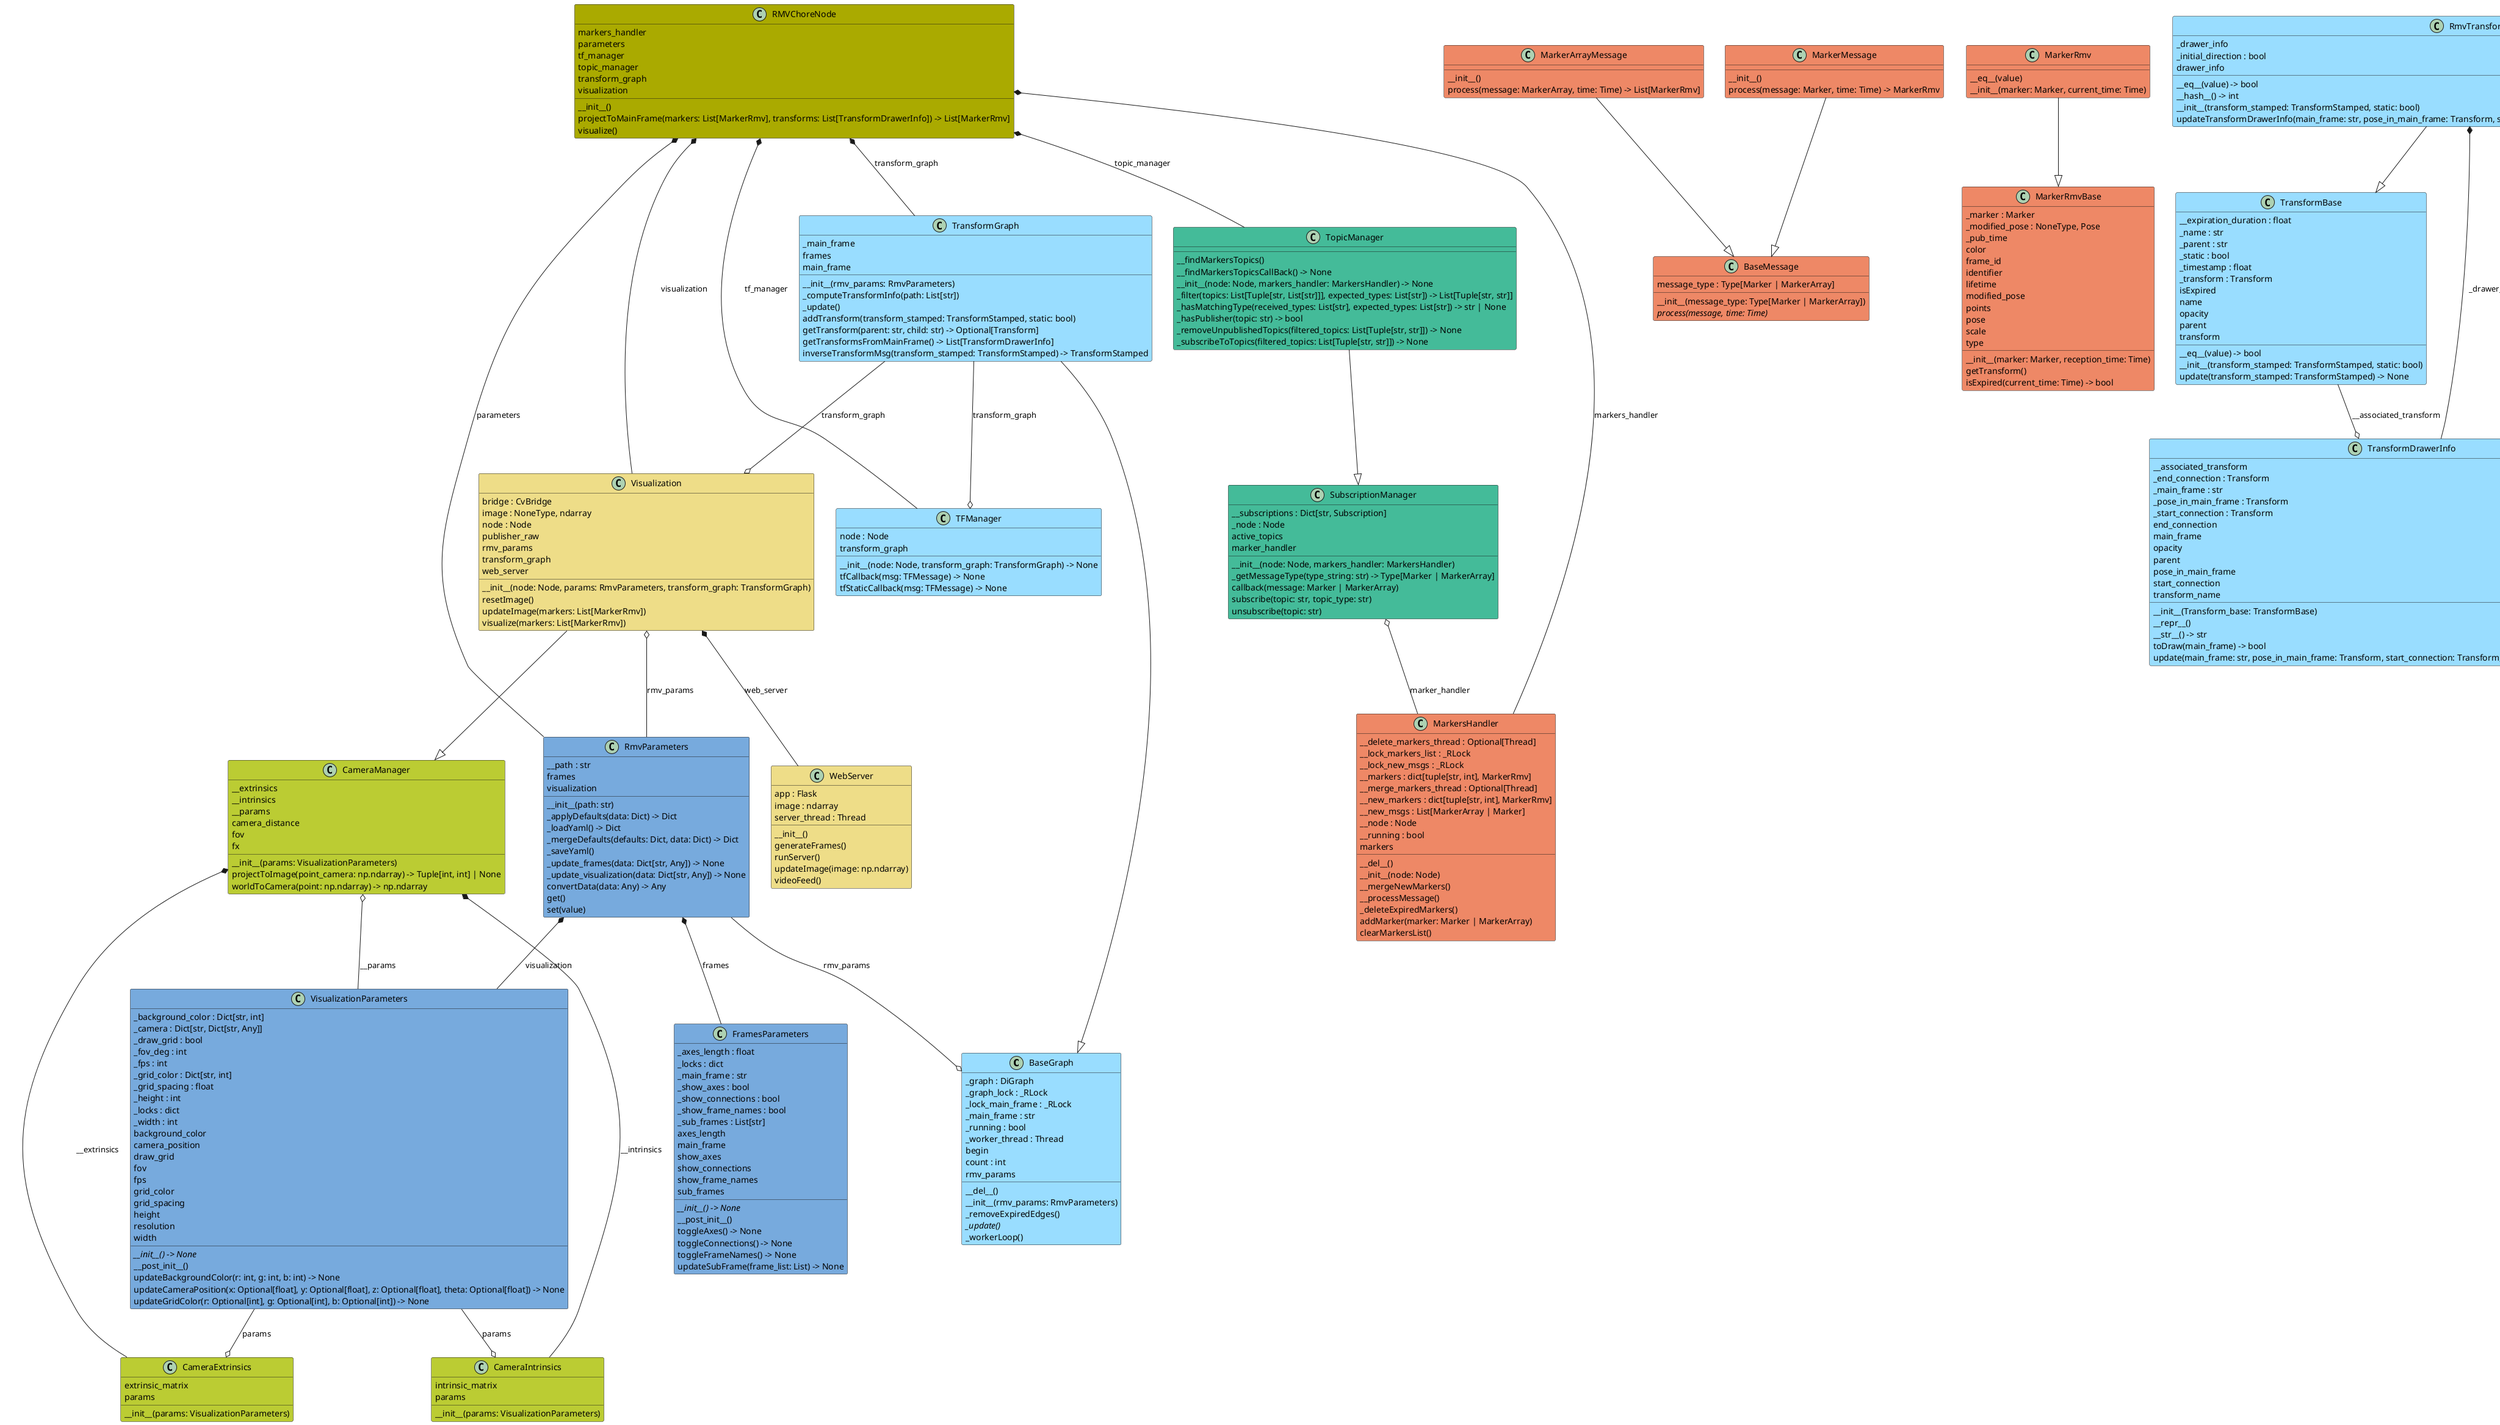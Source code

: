 @startuml classes
set namespaceSeparator none
class "BaseGraph" as library.tf_management.graph.BaseGraph #99DDFF {
  _graph : DiGraph
  _graph_lock : _RLock
  _lock_main_frame : _RLock
  _main_frame : str
  _running : bool
  _worker_thread : Thread
  begin
  count : int
  rmv_params
  __del__()
  __init__(rmv_params: RmvParameters)
  _removeExpiredEdges()
  {abstract}_update()
  _workerLoop()
}
class "BaseMessage" as library.markers_management.markers.BaseMessage #EE8866 {
  message_type : Type[Marker | MarkerArray]
  __init__(message_type: Type[Marker | MarkerArray])
  {abstract}process(message, time: Time)
}
class "CameraExtrinsics" as library.utils.camera.CameraExtrinsics #BBCC33 {
  extrinsic_matrix
  params
  __init__(params: VisualizationParameters)
}
class "CameraIntrinsics" as library.utils.camera.CameraIntrinsics #BBCC33 {
  intrinsic_matrix
  params
  __init__(params: VisualizationParameters)
}
class "CameraManager" as library.utils.camera.CameraManager #BBCC33 {
  __extrinsics
  __intrinsics
  __params
  camera_distance
  fov
  fx
  __init__(params: VisualizationParameters)
  projectToImage(point_camera: np.ndarray) -> Tuple[int, int] | None
  worldToCamera(point: np.ndarray) -> np.ndarray
}
class "FramesParameters" as library.parameters.frame_parameter.FramesParameters #77AADD {
  _axes_length : float
  _locks : dict
  _main_frame : str
  _show_axes : bool
  _show_connections : bool
  _show_frame_names : bool
  _sub_frames : List[str]
  axes_length
  main_frame
  show_axes
  show_connections
  show_frame_names
  sub_frames
  {abstract}__init__() -> None
  __post_init__()
  toggleAxes() -> None
  toggleConnections() -> None
  toggleFrameNames() -> None
  updateSubFrame(frame_list: List) -> None
}
class "MarkerArrayMessage" as library.markers_management.markers.MarkerArrayMessage #EE8866 {
  __init__()
  process(message: MarkerArray, time: Time) -> List[MarkerRmv]
}
class "MarkerMessage" as library.markers_management.markers.MarkerMessage #EE8866 {
  __init__()
  process(message: Marker, time: Time) -> MarkerRmv
}
class "MarkerRmv" as library.markers_management.markers.MarkerRmv #EE8866 {
  __eq__(value)
  __init__(marker: Marker, current_time: Time)
}
class "MarkerRmvBase" as library.markers_management.markers.MarkerRmvBase #EE8866 {
  _marker : Marker
  _modified_pose : NoneType, Pose
  _pub_time
  color
  frame_id
  identifier
  lifetime
  modified_pose
  points
  pose
  scale
  type
  __init__(marker: Marker, reception_time: Time)
  getTransform()
  isExpired(current_time: Time) -> bool
}
class "MarkersHandler" as library.markers_management.markers.MarkersHandler #EE8866 {
  __delete_markers_thread : Optional[Thread]
  __lock_markers_list : _RLock
  __lock_new_msgs : _RLock
  __markers : dict[tuple[str, int], MarkerRmv]
  __merge_markers_thread : Optional[Thread]
  __new_markers : dict[tuple[str, int], MarkerRmv]
  __new_msgs : List[MarkerArray | Marker]
  __node : Node
  __running : bool
  markers
  __del__()
  __init__(node: Node)
  __mergeNewMarkers()
  __processMessage()
  _deleteExpiredMarkers()
  addMarker(marker: Marker | MarkerArray)
  clearMarkersList()
}
class "RMVChoreNode" as rmv_chore.main.RMVChoreNode #AAAA00 {
  markers_handler
  parameters
  tf_manager
  topic_manager
  transform_graph
  visualization
  __init__()
  projectToMainFrame(markers: List[MarkerRmv], transforms: List[TransformDrawerInfo]) -> List[MarkerRmv]
  visualize()
}
class "RmvParameters" as library.parameters.params.RmvParameters #77AADD {
  __path : str
  frames
  visualization
  __init__(path: str)
  _applyDefaults(data: Dict) -> Dict
  _loadYaml() -> Dict
  _mergeDefaults(defaults: Dict, data: Dict) -> Dict
  _saveYaml()
  _update_frames(data: Dict[str, Any]) -> None
  _update_visualization(data: Dict[str, Any]) -> None
  convertData(data: Any) -> Any
  get()
  set(value)
}
class "RmvTransform" as library.tf_management.transform_rmv.RmvTransform #99DDFF {
  _drawer_info
  _initial_direction : bool
  drawer_info
  __eq__(value) -> bool
  __hash__() -> int
  __init__(transform_stamped: TransformStamped, static: bool)
  updateTransformDrawerInfo(main_frame: str, pose_in_main_frame: Transform, start_connection: Transform, end_connection: Transform) -> None
}
class "SubscriptionManager" as library.topic_management.subscription_manager.SubscriptionManager #44BB99 {
  __subscriptions : Dict[str, Subscription]
  _node : Node
  active_topics
  marker_handler
  __init__(node: Node, markers_handler: MarkersHandler)
  _getMessageType(type_string: str) -> Type[Marker | MarkerArray]
  callback(message: Marker | MarkerArray)
  subscribe(topic: str, topic_type: str)
  unsubscribe(topic: str)
}
class "TFManager" as library.tf_management.tf.TFManager #99DDFF {
  node : Node
  transform_graph
  __init__(node: Node, transform_graph: TransformGraph) -> None
  tfCallback(msg: TFMessage) -> None
  tfStaticCallback(msg: TFMessage) -> None
}
class "TopicManager" as library.topic_management.topic_manager.TopicManager #44BB99 {
  __findMarkersTopics()
  __findMarkersTopicsCallBack() -> None
  __init__(node: Node, markers_handler: MarkersHandler) -> None
  _filter(topics: List[Tuple[str, List[str]]], expected_types: List[str]) -> List[Tuple[str, str]]
  _hasMatchingType(received_types: List[str], expected_types: List[str]) -> str | None
  _hasPublisher(topic: str) -> bool
  _removeUnpublishedTopics(filtered_topics: List[Tuple[str, str]]) -> None
  _subscribeToTopics(filtered_topics: List[Tuple[str, str]]) -> None
}
class "TransformBase" as library.tf_management.transform_rmv.TransformBase #99DDFF {
  __expiration_duration : float
  _name : str
  _parent : str
  _static : bool
  _timestamp : float
  _transform : Transform
  isExpired
  name
  opacity
  parent
  transform
  __eq__(value) -> bool
  __init__(transform_stamped: TransformStamped, static: bool)
  update(transform_stamped: TransformStamped) -> None
}
class "TransformDrawerInfo" as library.tf_management.transform_rmv.TransformDrawerInfo #99DDFF {
  __associated_transform
  _end_connection : Transform
  _main_frame : str
  _pose_in_main_frame : Transform
  _start_connection : Transform
  end_connection
  main_frame
  opacity
  parent
  pose_in_main_frame
  start_connection
  transform_name
  __init__(Transform_base: TransformBase)
  __repr__()
  __str__() -> str
  toDraw(main_frame) -> bool
  update(main_frame: str, pose_in_main_frame: Transform, start_connection: Transform, end_connection: Transform) -> None
}
class "TransformGraph" as library.tf_management.graph.TransformGraph #99DDFF {
  _main_frame
  frames
  main_frame
  __init__(rmv_params: RmvParameters)
  _computeTransformInfo(path: List[str])
  _update()
  addTransform(transform_stamped: TransformStamped, static: bool)
  getTransform(parent: str, child: str) -> Optional[Transform]
  getTransformsFromMainFrame() -> List[TransformDrawerInfo]
  inverseTransformMsg(transform_stamped: TransformStamped) -> TransformStamped
}
class "Visualization" as visualization.visualization.Visualization #EEDD88 {
  bridge : CvBridge
  image : NoneType, ndarray
  node : Node
  publisher_raw
  rmv_params
  transform_graph
  web_server
  __init__(node: Node, params: RmvParameters, transform_graph: TransformGraph)
  resetImage()
  updateImage(markers: List[MarkerRmv])
  visualize(markers: List[MarkerRmv])
}
class "VisualizationParameters" as library.parameters.visualization_parameter.VisualizationParameters #77AADD {
  _background_color : Dict[str, int]
  _camera : Dict[str, Dict[str, Any]]
  _draw_grid : bool
  _fov_deg : int
  _fps : int
  _grid_color : Dict[str, int]
  _grid_spacing : float
  _height : int
  _locks : dict
  _width : int
  background_color
  camera_position
  draw_grid
  fov
  fps
  grid_color
  grid_spacing
  height
  resolution
  width
  {abstract}__init__() -> None
  __post_init__()
  updateBackgroundColor(r: int, g: int, b: int) -> None
  updateCameraPosition(x: Optional[float], y: Optional[float], z: Optional[float], theta: Optional[float]) -> None
  updateGridColor(r: Optional[int], g: Optional[int], b: Optional[int]) -> None
}
class "WebServer" as visualization.visualization.WebServer #EEDD88 {
  app : Flask
  image : ndarray
  server_thread : Thread
  __init__()
  generateFrames()
  runServer()
  updateImage(image: np.ndarray)
  videoFeed()
}
library.markers_management.markers.MarkerArrayMessage --|> library.markers_management.markers.BaseMessage
library.markers_management.markers.MarkerMessage --|> library.markers_management.markers.BaseMessage
library.markers_management.markers.MarkerRmv --|> library.markers_management.markers.MarkerRmvBase
library.tf_management.graph.TransformGraph --|> library.tf_management.graph.BaseGraph
library.tf_management.transform_rmv.RmvTransform --|> library.tf_management.transform_rmv.TransformBase
library.topic_management.topic_manager.TopicManager --|> library.topic_management.subscription_manager.SubscriptionManager
visualization.visualization.Visualization --|> library.utils.camera.CameraManager
library.markers_management.markers.MarkersHandler -u-* rmv_chore.main.RMVChoreNode : markers_handler
library.parameters.frame_parameter.FramesParameters -u-* library.parameters.params.RmvParameters : frames
library.parameters.params.RmvParameters -u-* rmv_chore.main.RMVChoreNode : parameters
library.parameters.visualization_parameter.VisualizationParameters -u-* library.parameters.params.RmvParameters : visualization
library.tf_management.graph.TransformGraph -u-* rmv_chore.main.RMVChoreNode : transform_graph
library.tf_management.tf.TFManager -u-* rmv_chore.main.RMVChoreNode : tf_manager
library.tf_management.transform_rmv.TransformDrawerInfo --* library.tf_management.transform_rmv.RmvTransform : _drawer_info
library.topic_management.topic_manager.TopicManager -u-* rmv_chore.main.RMVChoreNode : topic_manager
library.utils.camera.CameraExtrinsics -u-* library.utils.camera.CameraManager : __extrinsics
library.utils.camera.CameraIntrinsics -u-* library.utils.camera.CameraManager : __intrinsics
visualization.visualization.Visualization -u-* rmv_chore.main.RMVChoreNode : visualization
visualization.visualization.WebServer -u-* visualization.visualization.Visualization : web_server
library.markers_management.markers.MarkersHandler -u-o library.topic_management.subscription_manager.SubscriptionManager : marker_handler
library.parameters.params.RmvParameters --o library.tf_management.graph.BaseGraph : rmv_params
library.parameters.params.RmvParameters -u-o visualization.visualization.Visualization : rmv_params
library.parameters.visualization_parameter.VisualizationParameters --o library.utils.camera.CameraExtrinsics : params
library.parameters.visualization_parameter.VisualizationParameters --o library.utils.camera.CameraIntrinsics : params
library.parameters.visualization_parameter.VisualizationParameters -u-o library.utils.camera.CameraManager : __params
library.tf_management.graph.TransformGraph --o library.tf_management.tf.TFManager : transform_graph
library.tf_management.graph.TransformGraph --o visualization.visualization.Visualization : transform_graph
library.tf_management.transform_rmv.TransformBase --o library.tf_management.transform_rmv.TransformDrawerInfo : __associated_transform
@enduml
